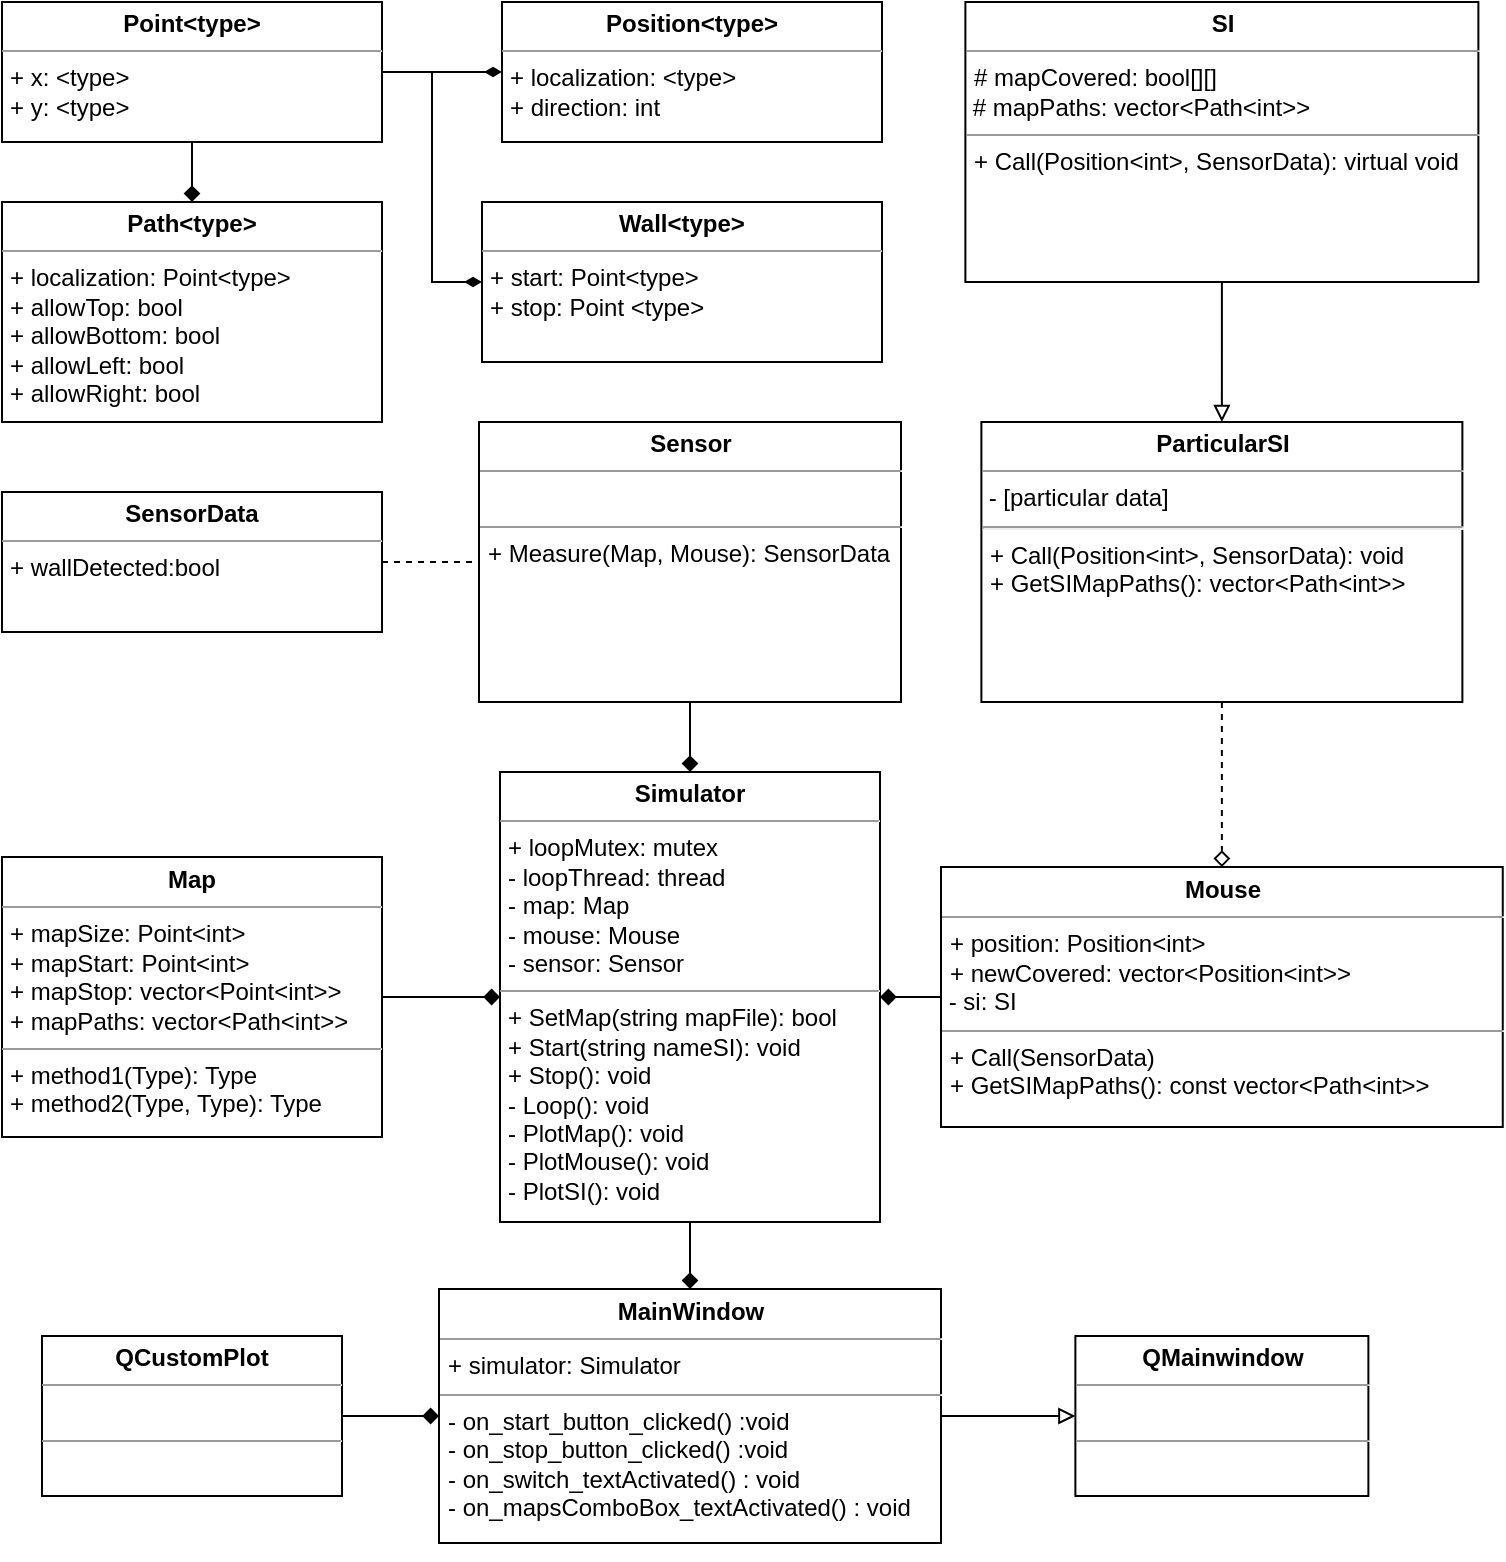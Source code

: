 <mxfile version="14.4.4" type="device"><diagram id="RnYnVdCpXr30EFRk_aCp" name="Page"><mxGraphModel dx="1038" dy="491" grid="1" gridSize="10" guides="1" tooltips="1" connect="1" arrows="1" fold="1" page="1" pageScale="1" pageWidth="827" pageHeight="1169" math="0" shadow="0"><root><mxCell id="pnKxTynUlMj8w3f2BHyn-0"/><mxCell id="pnKxTynUlMj8w3f2BHyn-1" parent="pnKxTynUlMj8w3f2BHyn-0"/><mxCell id="g2T_jX2UAdRcUkIx6fuE-1" value="" style="edgeStyle=orthogonalEdgeStyle;rounded=0;orthogonalLoop=1;jettySize=auto;html=1;endArrow=diamond;endFill=1;" parent="pnKxTynUlMj8w3f2BHyn-1" source="-wwvwjYcNf-pyGLyeCn8-0" target="g2T_jX2UAdRcUkIx6fuE-0" edge="1"><mxGeometry relative="1" as="geometry"/></mxCell><mxCell id="-wwvwjYcNf-pyGLyeCn8-0" value="&lt;p style=&quot;margin: 0px ; margin-top: 4px ; text-align: center&quot;&gt;&lt;b&gt;Map&lt;/b&gt;&lt;/p&gt;&lt;hr size=&quot;1&quot;&gt;&lt;p style=&quot;margin: 0px ; margin-left: 4px&quot;&gt;+ mapSize: Point&amp;lt;int&amp;gt;&lt;br&gt;+ mapStart: Point&amp;lt;int&amp;gt;&lt;/p&gt;&lt;p style=&quot;margin: 0px ; margin-left: 4px&quot;&gt;+ mapStop: vector&amp;lt;Point&amp;lt;int&amp;gt;&amp;gt;&lt;/p&gt;&lt;p style=&quot;margin: 0px ; margin-left: 4px&quot;&gt;+ mapPaths: vector&amp;lt;Path&amp;lt;int&amp;gt;&amp;gt;&lt;/p&gt;&lt;hr size=&quot;1&quot;&gt;&lt;p style=&quot;margin: 0px ; margin-left: 4px&quot;&gt;+ method1(Type): Type&lt;br&gt;+ method2(Type, Type): Type&lt;/p&gt;" style="verticalAlign=top;align=left;overflow=fill;fontSize=12;fontFamily=Helvetica;html=1;rounded=0;shadow=0;comic=0;labelBackgroundColor=none;strokeWidth=1" parent="pnKxTynUlMj8w3f2BHyn-1" vertex="1"><mxGeometry x="50" y="447.5" width="190" height="140" as="geometry"/></mxCell><mxCell id="qGQZrPL_voI-BnT-XN36-3" value="" style="edgeStyle=orthogonalEdgeStyle;rounded=0;orthogonalLoop=1;jettySize=auto;html=1;endArrow=diamond;endFill=1;" parent="pnKxTynUlMj8w3f2BHyn-1" source="g2T_jX2UAdRcUkIx6fuE-0" target="qGQZrPL_voI-BnT-XN36-0" edge="1"><mxGeometry relative="1" as="geometry"/></mxCell><mxCell id="4N3k0cPuYQ4UDJ7cs8yQ-7" style="edgeStyle=orthogonalEdgeStyle;rounded=0;orthogonalLoop=1;jettySize=auto;html=1;exitX=0.5;exitY=1;exitDx=0;exitDy=0;endArrow=diamondThin;endFill=1;" edge="1" parent="pnKxTynUlMj8w3f2BHyn-1" source="g2T_jX2UAdRcUkIx6fuE-0"><mxGeometry relative="1" as="geometry"><mxPoint x="394" y="630" as="targetPoint"/></mxGeometry></mxCell><mxCell id="g2T_jX2UAdRcUkIx6fuE-0" value="&lt;p style=&quot;margin: 0px ; margin-top: 4px ; text-align: center&quot;&gt;&lt;b&gt;Simulator&lt;/b&gt;&lt;/p&gt;&lt;hr size=&quot;1&quot;&gt;&lt;p style=&quot;margin: 0px ; margin-left: 4px&quot;&gt;+ loopMutex: mutex&lt;/p&gt;&lt;p style=&quot;margin: 0px ; margin-left: 4px&quot;&gt;- loopThread: thread&lt;/p&gt;&lt;p style=&quot;margin: 0px ; margin-left: 4px&quot;&gt;- map: Map&lt;br&gt;&lt;/p&gt;&lt;p style=&quot;margin: 0px ; margin-left: 4px&quot;&gt;- mouse: Mouse&lt;/p&gt;&lt;p style=&quot;margin: 0px ; margin-left: 4px&quot;&gt;- sensor: Sensor&lt;/p&gt;&lt;hr size=&quot;1&quot;&gt;&lt;p style=&quot;margin: 0px ; margin-left: 4px&quot;&gt;+ SetMap(string mapFile): bool&lt;/p&gt;&lt;p style=&quot;margin: 0px ; margin-left: 4px&quot;&gt;+ Start(string nameSI): void&lt;/p&gt;&lt;p style=&quot;margin: 0px ; margin-left: 4px&quot;&gt;+ Stop(): void&lt;/p&gt;&lt;p style=&quot;margin: 0px ; margin-left: 4px&quot;&gt;- Loop(): void&lt;/p&gt;&lt;p style=&quot;margin: 0px ; margin-left: 4px&quot;&gt;&lt;span&gt;- PlotMap(): void&lt;/span&gt;&lt;br&gt;&lt;/p&gt;&lt;p style=&quot;margin: 0px 0px 0px 4px&quot;&gt;- PlotMouse(): void&lt;/p&gt;&lt;p style=&quot;margin: 0px 0px 0px 4px&quot;&gt;- PlotSI(): void&lt;/p&gt;" style="verticalAlign=top;align=left;overflow=fill;fontSize=12;fontFamily=Helvetica;html=1;rounded=0;shadow=0;comic=0;labelBackgroundColor=none;strokeWidth=1" parent="pnKxTynUlMj8w3f2BHyn-1" vertex="1"><mxGeometry x="299" y="405" width="190" height="225" as="geometry"/></mxCell><mxCell id="qGQZrPL_voI-BnT-XN36-4" value="" style="edgeStyle=orthogonalEdgeStyle;rounded=0;orthogonalLoop=1;jettySize=auto;html=1;endArrow=block;endFill=0;" parent="pnKxTynUlMj8w3f2BHyn-1" source="qGQZrPL_voI-BnT-XN36-0" target="qGQZrPL_voI-BnT-XN36-1" edge="1"><mxGeometry relative="1" as="geometry"/></mxCell><mxCell id="qGQZrPL_voI-BnT-XN36-0" value="&lt;p style=&quot;margin: 0px ; margin-top: 4px ; text-align: center&quot;&gt;&lt;b&gt;MainWindow&lt;/b&gt;&lt;/p&gt;&lt;hr size=&quot;1&quot;&gt;&lt;p style=&quot;margin: 0px ; margin-left: 4px&quot;&gt;+ simulator: Simulator&lt;br&gt;&lt;/p&gt;&lt;hr size=&quot;1&quot;&gt;&lt;p style=&quot;margin: 0px ; margin-left: 4px&quot;&gt;&lt;span&gt;- on_start_button_clicked() :void&lt;/span&gt;&lt;br&gt;&lt;/p&gt;&lt;p style=&quot;margin: 0px 0px 0px 4px&quot;&gt;- on_stop_button_clicked() :void&lt;/p&gt;&lt;p style=&quot;margin: 0px 0px 0px 4px&quot;&gt;-&amp;nbsp;on_switch_textActivated() : void&lt;br&gt;&lt;/p&gt;&lt;p style=&quot;margin: 0px ; margin-left: 4px&quot;&gt;-&amp;nbsp;on_mapsComboBox_textActivated() : void&lt;/p&gt;" style="verticalAlign=top;align=left;overflow=fill;fontSize=12;fontFamily=Helvetica;html=1;rounded=0;shadow=0;comic=0;labelBackgroundColor=none;strokeWidth=1" parent="pnKxTynUlMj8w3f2BHyn-1" vertex="1"><mxGeometry x="268.5" y="663.5" width="251" height="127" as="geometry"/></mxCell><mxCell id="qGQZrPL_voI-BnT-XN36-1" value="&lt;p style=&quot;margin: 0px ; margin-top: 4px ; text-align: center&quot;&gt;&lt;b&gt;QMainwindow&lt;/b&gt;&lt;/p&gt;&lt;hr size=&quot;1&quot;&gt;&lt;p style=&quot;margin: 0px ; margin-left: 4px&quot;&gt;&lt;br&gt;&lt;/p&gt;&lt;hr size=&quot;1&quot;&gt;&lt;p style=&quot;margin: 0px ; margin-left: 4px&quot;&gt;&lt;br&gt;&lt;/p&gt;" style="verticalAlign=top;align=left;overflow=fill;fontSize=12;fontFamily=Helvetica;html=1;rounded=0;shadow=0;comic=0;labelBackgroundColor=none;strokeWidth=1" parent="pnKxTynUlMj8w3f2BHyn-1" vertex="1"><mxGeometry x="586.69" y="687" width="146.5" height="80" as="geometry"/></mxCell><mxCell id="qGQZrPL_voI-BnT-XN36-6" value="" style="edgeStyle=orthogonalEdgeStyle;rounded=0;orthogonalLoop=1;jettySize=auto;html=1;endArrow=diamond;endFill=1;" parent="pnKxTynUlMj8w3f2BHyn-1" source="qGQZrPL_voI-BnT-XN36-5" target="g2T_jX2UAdRcUkIx6fuE-0" edge="1"><mxGeometry relative="1" as="geometry"/></mxCell><mxCell id="qGQZrPL_voI-BnT-XN36-5" value="&lt;p style=&quot;margin: 0px ; margin-top: 4px ; text-align: center&quot;&gt;&lt;b&gt;Mouse&lt;/b&gt;&lt;/p&gt;&lt;hr size=&quot;1&quot;&gt;&lt;p style=&quot;margin: 0px ; margin-left: 4px&quot;&gt;+ position: Position&amp;lt;int&amp;gt;&lt;/p&gt;&lt;p style=&quot;margin: 0px ; margin-left: 4px&quot;&gt;&lt;span&gt;+ newCovered: vector&amp;lt;Position&amp;lt;int&amp;gt;&amp;gt;&lt;/span&gt;&lt;/p&gt;&lt;div&gt;&amp;nbsp;- si: SI&lt;/div&gt;&lt;hr size=&quot;1&quot;&gt;&lt;p style=&quot;margin: 0px ; margin-left: 4px&quot;&gt;+ Call(SensorData)&lt;/p&gt;&lt;p style=&quot;margin: 0px ; margin-left: 4px&quot;&gt;+ GetSIMapPaths(): const vector&amp;lt;Path&amp;lt;int&amp;gt;&amp;gt;&lt;/p&gt;&lt;p style=&quot;margin: 0px 0px 0px 4px&quot;&gt;&lt;br&gt;&lt;/p&gt;&lt;p style=&quot;margin: 0px ; margin-left: 4px&quot;&gt;&lt;br&gt;&lt;/p&gt;" style="verticalAlign=top;align=left;overflow=fill;fontSize=12;fontFamily=Helvetica;html=1;rounded=0;shadow=0;comic=0;labelBackgroundColor=none;strokeWidth=1" parent="pnKxTynUlMj8w3f2BHyn-1" vertex="1"><mxGeometry x="519.5" y="452.5" width="280.88" height="130" as="geometry"/></mxCell><mxCell id="qGQZrPL_voI-BnT-XN36-10" value="" style="edgeStyle=orthogonalEdgeStyle;rounded=0;orthogonalLoop=1;jettySize=auto;html=1;endArrow=block;endFill=0;entryX=0.5;entryY=0;entryDx=0;entryDy=0;" parent="pnKxTynUlMj8w3f2BHyn-1" source="qGQZrPL_voI-BnT-XN36-7" target="qGQZrPL_voI-BnT-XN36-9" edge="1"><mxGeometry relative="1" as="geometry"><mxPoint x="648.75" y="200" as="targetPoint"/></mxGeometry></mxCell><mxCell id="qGQZrPL_voI-BnT-XN36-7" value="&lt;p style=&quot;margin: 0px ; margin-top: 4px ; text-align: center&quot;&gt;&lt;b&gt;SI&lt;/b&gt;&lt;/p&gt;&lt;hr size=&quot;1&quot;&gt;&lt;p style=&quot;margin: 0px ; margin-left: 4px&quot;&gt;&lt;span&gt;# mapCovered: bool[][]&lt;/span&gt;&lt;span&gt;&amp;nbsp;&lt;/span&gt;&lt;/p&gt;&amp;nbsp;# mapPaths: vector&amp;lt;Path&amp;lt;int&amp;gt;&amp;gt;&lt;hr size=&quot;1&quot;&gt;&lt;p style=&quot;margin: 0px 0px 0px 4px&quot;&gt;+ Call(Position&amp;lt;int&amp;gt;, SensorData): virtual void&lt;/p&gt;&lt;p style=&quot;margin: 0px 0px 0px 4px&quot;&gt;&lt;br&gt;&lt;/p&gt;" style="verticalAlign=top;align=left;overflow=fill;fontSize=12;fontFamily=Helvetica;html=1;rounded=0;shadow=0;comic=0;labelBackgroundColor=none;strokeWidth=1" parent="pnKxTynUlMj8w3f2BHyn-1" vertex="1"><mxGeometry x="531.69" y="20" width="256.5" height="140" as="geometry"/></mxCell><mxCell id="qGQZrPL_voI-BnT-XN36-14" style="edgeStyle=orthogonalEdgeStyle;rounded=0;orthogonalLoop=1;jettySize=auto;html=1;exitX=0.5;exitY=1;exitDx=0;exitDy=0;endArrow=diamond;endFill=0;entryX=0.5;entryY=0;entryDx=0;entryDy=0;dashed=1;" parent="pnKxTynUlMj8w3f2BHyn-1" source="qGQZrPL_voI-BnT-XN36-9" target="qGQZrPL_voI-BnT-XN36-5" edge="1"><mxGeometry relative="1" as="geometry"><mxPoint x="570" y="410" as="targetPoint"/></mxGeometry></mxCell><mxCell id="qGQZrPL_voI-BnT-XN36-9" value="&lt;p style=&quot;margin: 0px ; margin-top: 4px ; text-align: center&quot;&gt;&lt;b&gt;ParticularSI&lt;/b&gt;&lt;/p&gt;&lt;hr size=&quot;1&quot;&gt;&amp;nbsp;- [particular data]&lt;br&gt;&lt;hr&gt;&lt;p style=&quot;margin: 0px ; margin-left: 4px&quot;&gt;+ Call(Position&amp;lt;int&amp;gt;, SensorData): void&lt;/p&gt;&lt;p style=&quot;margin: 0px ; margin-left: 4px&quot;&gt;+ GetSIMapPaths(): vector&amp;lt;Path&amp;lt;int&amp;gt;&amp;gt;&lt;br&gt;&lt;/p&gt;" style="verticalAlign=top;align=left;overflow=fill;fontSize=12;fontFamily=Helvetica;html=1;rounded=0;shadow=0;comic=0;labelBackgroundColor=none;strokeWidth=1" parent="pnKxTynUlMj8w3f2BHyn-1" vertex="1"><mxGeometry x="539.69" y="230" width="240.5" height="140" as="geometry"/></mxCell><mxCell id="aGBSirOOKFdSYnx-yC6S-0" value="" style="edgeStyle=orthogonalEdgeStyle;rounded=0;orthogonalLoop=1;jettySize=auto;html=1;endArrow=diamond;endFill=1;" parent="pnKxTynUlMj8w3f2BHyn-1" source="qGQZrPL_voI-BnT-XN36-13" target="g2T_jX2UAdRcUkIx6fuE-0" edge="1"><mxGeometry relative="1" as="geometry"/></mxCell><mxCell id="qGQZrPL_voI-BnT-XN36-13" value="&lt;p style=&quot;margin: 0px ; margin-top: 4px ; text-align: center&quot;&gt;&lt;b&gt;Sensor&lt;/b&gt;&lt;/p&gt;&lt;hr size=&quot;1&quot;&gt;&lt;p style=&quot;margin: 0px ; margin-left: 4px&quot;&gt;&lt;br&gt;&lt;/p&gt;&lt;hr size=&quot;1&quot;&gt;&lt;p style=&quot;margin: 0px ; margin-left: 4px&quot;&gt;+ Measure(Map, Mouse): SensorData&lt;/p&gt;" style="verticalAlign=top;align=left;overflow=fill;fontSize=12;fontFamily=Helvetica;html=1;rounded=0;shadow=0;comic=0;labelBackgroundColor=none;strokeWidth=1" parent="pnKxTynUlMj8w3f2BHyn-1" vertex="1"><mxGeometry x="288.5" y="230" width="211" height="140" as="geometry"/></mxCell><mxCell id="aGBSirOOKFdSYnx-yC6S-6" value="" style="edgeStyle=orthogonalEdgeStyle;rounded=0;orthogonalLoop=1;jettySize=auto;html=1;endArrow=diamond;endFill=1;entryX=0.5;entryY=0;entryDx=0;entryDy=0;" parent="pnKxTynUlMj8w3f2BHyn-1" source="aGBSirOOKFdSYnx-yC6S-1" target="aGBSirOOKFdSYnx-yC6S-2" edge="1"><mxGeometry relative="1" as="geometry"><mxPoint x="145" y="120" as="targetPoint"/></mxGeometry></mxCell><mxCell id="4N3k0cPuYQ4UDJ7cs8yQ-1" value="" style="edgeStyle=orthogonalEdgeStyle;rounded=0;orthogonalLoop=1;jettySize=auto;html=1;endArrow=diamondThin;endFill=1;" edge="1" parent="pnKxTynUlMj8w3f2BHyn-1" source="aGBSirOOKFdSYnx-yC6S-1" target="4N3k0cPuYQ4UDJ7cs8yQ-0"><mxGeometry relative="1" as="geometry"/></mxCell><mxCell id="4N3k0cPuYQ4UDJ7cs8yQ-9" style="edgeStyle=orthogonalEdgeStyle;rounded=0;orthogonalLoop=1;jettySize=auto;html=1;entryX=0;entryY=0.5;entryDx=0;entryDy=0;endArrow=diamondThin;endFill=1;" edge="1" parent="pnKxTynUlMj8w3f2BHyn-1" source="aGBSirOOKFdSYnx-yC6S-1" target="4N3k0cPuYQ4UDJ7cs8yQ-8"><mxGeometry relative="1" as="geometry"/></mxCell><mxCell id="aGBSirOOKFdSYnx-yC6S-1" value="&lt;p style=&quot;margin: 0px ; margin-top: 4px ; text-align: center&quot;&gt;&lt;b&gt;Point&amp;lt;type&amp;gt;&lt;/b&gt;&lt;/p&gt;&lt;hr size=&quot;1&quot;&gt;&lt;p style=&quot;margin: 0px ; margin-left: 4px&quot;&gt;+ x: &amp;lt;type&amp;gt;&lt;br&gt;&lt;/p&gt;&lt;p style=&quot;margin: 0px ; margin-left: 4px&quot;&gt;+ y: &amp;lt;type&amp;gt;&lt;/p&gt;&lt;p style=&quot;margin: 0px ; margin-left: 4px&quot;&gt;&lt;br&gt;&lt;/p&gt;" style="verticalAlign=top;align=left;overflow=fill;fontSize=12;fontFamily=Helvetica;html=1;rounded=0;shadow=0;comic=0;labelBackgroundColor=none;strokeWidth=1" parent="pnKxTynUlMj8w3f2BHyn-1" vertex="1"><mxGeometry x="50" y="20" width="190" height="70" as="geometry"/></mxCell><mxCell id="aGBSirOOKFdSYnx-yC6S-2" value="&lt;p style=&quot;margin: 0px ; margin-top: 4px ; text-align: center&quot;&gt;&lt;b&gt;Path&amp;lt;type&amp;gt;&lt;/b&gt;&lt;/p&gt;&lt;hr size=&quot;1&quot;&gt;&lt;p style=&quot;margin: 0px ; margin-left: 4px&quot;&gt;+ localization: Point&amp;lt;type&amp;gt;&lt;br&gt;&lt;/p&gt;&lt;p style=&quot;margin: 0px ; margin-left: 4px&quot;&gt;+ allowTop: bool&lt;/p&gt;&lt;p style=&quot;margin: 0px ; margin-left: 4px&quot;&gt;+ allowBottom: bool&lt;/p&gt;&lt;p style=&quot;margin: 0px ; margin-left: 4px&quot;&gt;+ allowLeft: bool&lt;/p&gt;&lt;p style=&quot;margin: 0px ; margin-left: 4px&quot;&gt;+ allowRight: bool&lt;/p&gt;&lt;p style=&quot;margin: 0px ; margin-left: 4px&quot;&gt;&lt;br&gt;&lt;/p&gt;" style="verticalAlign=top;align=left;overflow=fill;fontSize=12;fontFamily=Helvetica;html=1;rounded=0;shadow=0;comic=0;labelBackgroundColor=none;strokeWidth=1" parent="pnKxTynUlMj8w3f2BHyn-1" vertex="1"><mxGeometry x="50" y="120" width="190" height="110" as="geometry"/></mxCell><mxCell id="aGBSirOOKFdSYnx-yC6S-5" value="" style="edgeStyle=orthogonalEdgeStyle;rounded=0;orthogonalLoop=1;jettySize=auto;html=1;endArrow=diamond;endFill=1;" parent="pnKxTynUlMj8w3f2BHyn-1" source="aGBSirOOKFdSYnx-yC6S-4" target="qGQZrPL_voI-BnT-XN36-0" edge="1"><mxGeometry relative="1" as="geometry"/></mxCell><mxCell id="aGBSirOOKFdSYnx-yC6S-4" value="&lt;p style=&quot;margin: 0px ; margin-top: 4px ; text-align: center&quot;&gt;&lt;b&gt;QCustomPlot&lt;/b&gt;&lt;/p&gt;&lt;hr size=&quot;1&quot;&gt;&lt;p style=&quot;margin: 0px ; margin-left: 4px&quot;&gt;&lt;br&gt;&lt;/p&gt;&lt;hr size=&quot;1&quot;&gt;&lt;p style=&quot;margin: 0px ; margin-left: 4px&quot;&gt;&lt;br&gt;&lt;/p&gt;" style="verticalAlign=top;align=left;overflow=fill;fontSize=12;fontFamily=Helvetica;html=1;rounded=0;shadow=0;comic=0;labelBackgroundColor=none;strokeWidth=1" parent="pnKxTynUlMj8w3f2BHyn-1" vertex="1"><mxGeometry x="70" y="687" width="150" height="80" as="geometry"/></mxCell><mxCell id="2jC-9otyqcz4Th0MMXoX-2" value="" style="edgeStyle=orthogonalEdgeStyle;rounded=0;orthogonalLoop=1;jettySize=auto;html=1;dashed=1;endArrow=none;endFill=0;" parent="pnKxTynUlMj8w3f2BHyn-1" source="2jC-9otyqcz4Th0MMXoX-0" target="qGQZrPL_voI-BnT-XN36-13" edge="1"><mxGeometry relative="1" as="geometry"/></mxCell><mxCell id="2jC-9otyqcz4Th0MMXoX-0" value="&lt;p style=&quot;margin: 0px ; margin-top: 4px ; text-align: center&quot;&gt;&lt;b&gt;SensorData&lt;/b&gt;&lt;/p&gt;&lt;hr size=&quot;1&quot;&gt;&lt;p style=&quot;margin: 0px ; margin-left: 4px&quot;&gt;+ wallDetected:bool&lt;/p&gt;&lt;p style=&quot;margin: 0px ; margin-left: 4px&quot;&gt;&lt;br&gt;&lt;/p&gt;" style="verticalAlign=top;align=left;overflow=fill;fontSize=12;fontFamily=Helvetica;html=1;rounded=0;shadow=0;comic=0;labelBackgroundColor=none;strokeWidth=1" parent="pnKxTynUlMj8w3f2BHyn-1" vertex="1"><mxGeometry x="50" y="265" width="190" height="70" as="geometry"/></mxCell><mxCell id="2jC-9otyqcz4Th0MMXoX-1" style="edgeStyle=orthogonalEdgeStyle;rounded=0;orthogonalLoop=1;jettySize=auto;html=1;exitX=0.5;exitY=1;exitDx=0;exitDy=0;" parent="pnKxTynUlMj8w3f2BHyn-1" source="2jC-9otyqcz4Th0MMXoX-0" target="2jC-9otyqcz4Th0MMXoX-0" edge="1"><mxGeometry relative="1" as="geometry"/></mxCell><mxCell id="4N3k0cPuYQ4UDJ7cs8yQ-0" value="&lt;p style=&quot;margin: 0px ; margin-top: 4px ; text-align: center&quot;&gt;&lt;b&gt;Position&amp;lt;type&amp;gt;&lt;/b&gt;&lt;/p&gt;&lt;hr size=&quot;1&quot;&gt;&lt;p style=&quot;margin: 0px ; margin-left: 4px&quot;&gt;+ localization: &amp;lt;type&amp;gt;&lt;br&gt;&lt;/p&gt;&lt;p style=&quot;margin: 0px ; margin-left: 4px&quot;&gt;+ direction: int&lt;/p&gt;&lt;p style=&quot;margin: 0px ; margin-left: 4px&quot;&gt;&lt;br&gt;&lt;/p&gt;" style="verticalAlign=top;align=left;overflow=fill;fontSize=12;fontFamily=Helvetica;html=1;rounded=0;shadow=0;comic=0;labelBackgroundColor=none;strokeWidth=1" vertex="1" parent="pnKxTynUlMj8w3f2BHyn-1"><mxGeometry x="300" y="20" width="190" height="70" as="geometry"/></mxCell><mxCell id="4N3k0cPuYQ4UDJ7cs8yQ-3" style="edgeStyle=orthogonalEdgeStyle;rounded=0;orthogonalLoop=1;jettySize=auto;html=1;exitX=0.5;exitY=1;exitDx=0;exitDy=0;endArrow=diamondThin;endFill=1;" edge="1" parent="pnKxTynUlMj8w3f2BHyn-1" source="qGQZrPL_voI-BnT-XN36-0" target="qGQZrPL_voI-BnT-XN36-0"><mxGeometry relative="1" as="geometry"/></mxCell><mxCell id="4N3k0cPuYQ4UDJ7cs8yQ-8" value="&lt;p style=&quot;margin: 0px ; margin-top: 4px ; text-align: center&quot;&gt;&lt;b&gt;Wall&amp;lt;type&amp;gt;&lt;/b&gt;&lt;/p&gt;&lt;hr size=&quot;1&quot;&gt;&lt;p style=&quot;margin: 0px ; margin-left: 4px&quot;&gt;+ start: Point&amp;lt;type&amp;gt;&lt;br&gt;&lt;/p&gt;&lt;p style=&quot;margin: 0px ; margin-left: 4px&quot;&gt;+ stop: Point &amp;lt;type&amp;gt;&lt;/p&gt;&lt;p style=&quot;margin: 0px ; margin-left: 4px&quot;&gt;&lt;br&gt;&lt;/p&gt;" style="verticalAlign=top;align=left;overflow=fill;fontSize=12;fontFamily=Helvetica;html=1;rounded=0;shadow=0;comic=0;labelBackgroundColor=none;strokeWidth=1" vertex="1" parent="pnKxTynUlMj8w3f2BHyn-1"><mxGeometry x="290" y="120" width="200" height="80" as="geometry"/></mxCell></root></mxGraphModel></diagram></mxfile>